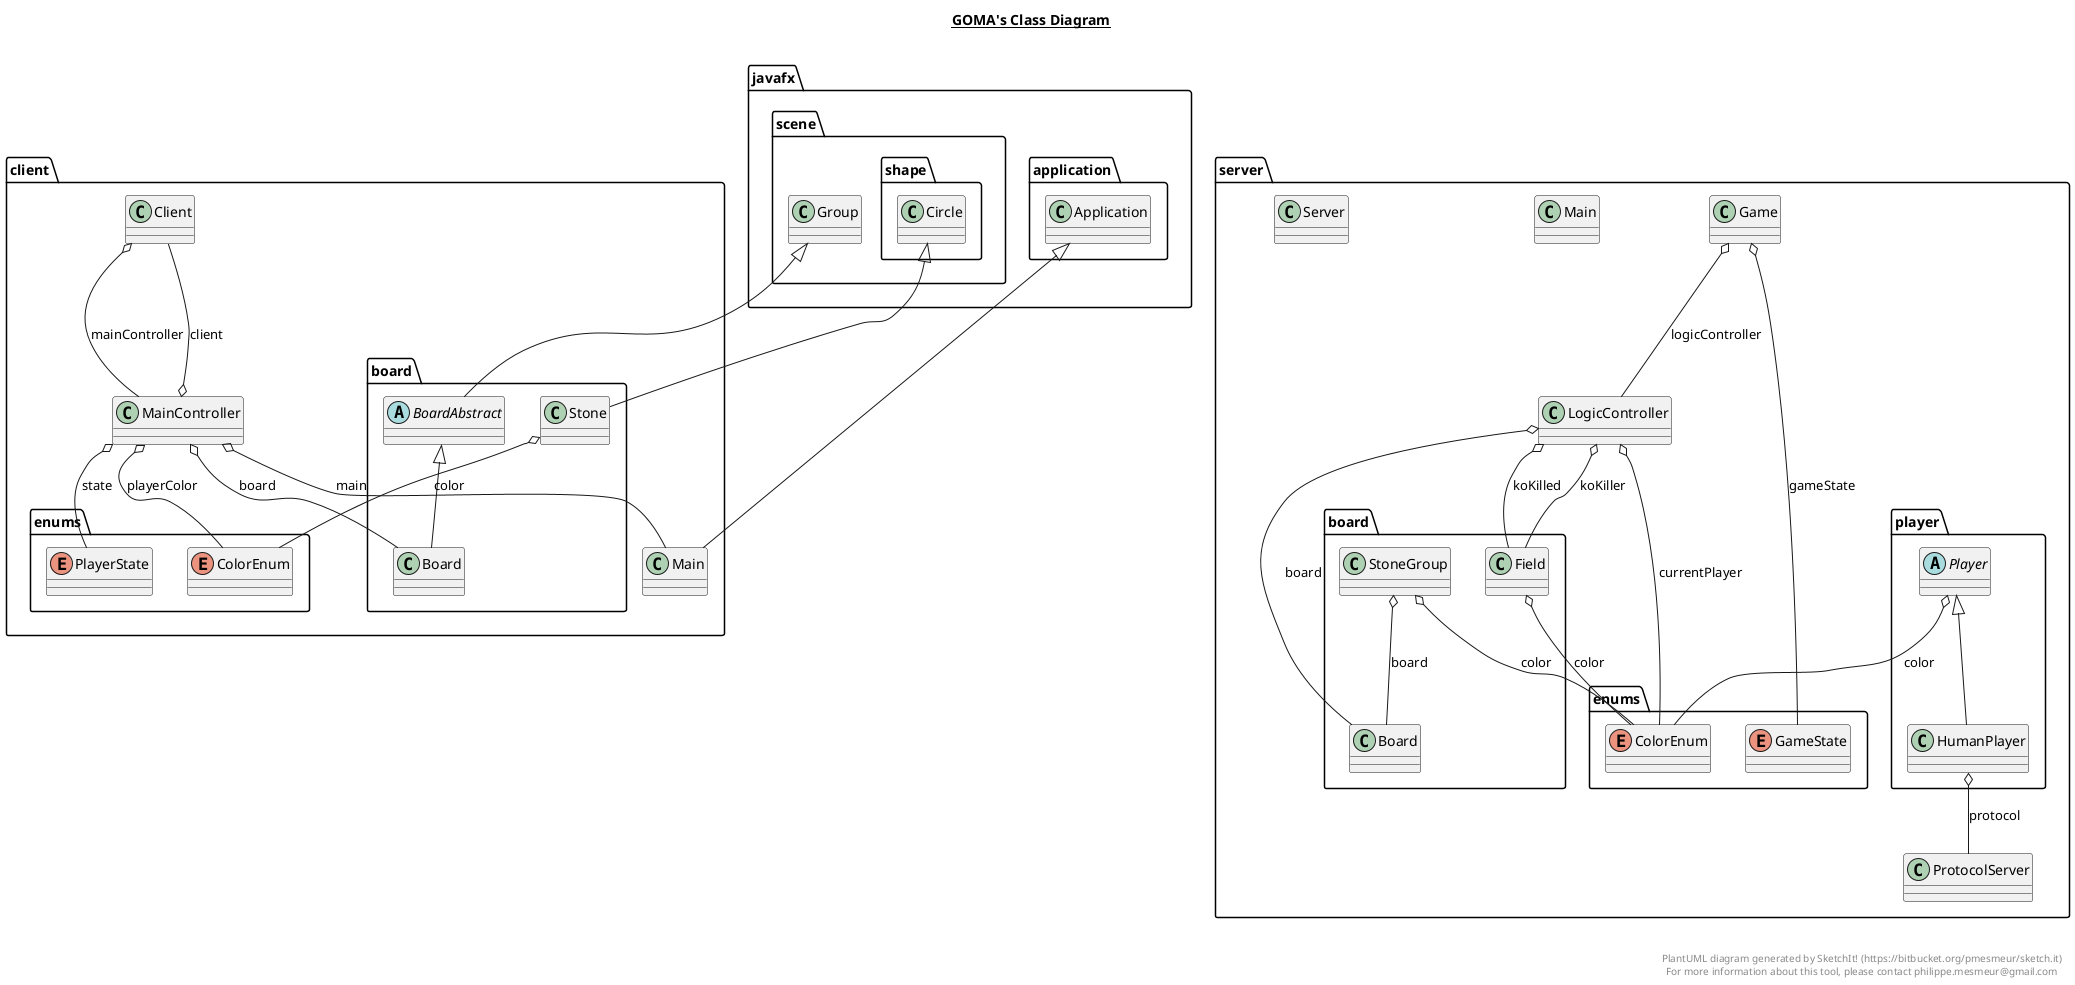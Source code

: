 @startuml

title __GOMA's Class Diagram__\n

  namespace client {
    class client.Client {
    }
  }
  

  namespace client {
    class client.Main {
    }
  }
  

  namespace client {
    class client.MainController {
    }
  }
  

  namespace client {
    namespace board {
      class client.board.Board {
      }
    }
  }
  

  namespace client {
    namespace board {
      abstract class client.board.BoardAbstract {
      }
    }
  }
  

  namespace client {
    namespace board {
      class client.board.Stone {
      }
    }
  }
  

  namespace client {
    namespace enums {
      enum ColorEnum {
      }
    }
  }
  

  namespace client {
    namespace enums {
      enum PlayerState {
      }
    }
  }
  

  namespace server {
    class server.Game {
    }
  }
  

  namespace server {
    class server.LogicController {
    }
  }
  

  namespace server {
    class server.Main {
    }
  }
  

  namespace server {
    class server.ProtocolServer {
    }
  }
  

  namespace server {
    class server.Server {
    }
  }
  

  namespace server {
    namespace board {
      class server.board.Board {
      }
    }
  }
  

  namespace server {
    namespace board {
      class server.board.Field {
      }
    }
  }
  

  namespace server {
    namespace board {
      class server.board.StoneGroup {
      }
    }
  }
  

  namespace server {
    namespace enums {
      enum ColorEnum {
      }
    }
  }
  

  namespace server {
    namespace enums {
      enum GameState {
      }
    }
  }
  

  namespace server {
    namespace player {
      class server.player.HumanPlayer {
      }
    }
  }
  

  namespace server {
    namespace player {
      abstract class server.player.Player {
      }
    }
  }
  

  client.Client o-- client.MainController : mainController
  client.Main -up-|> javafx.application.Application
  client.MainController o-- client.board.Board : board
  client.MainController o-- client.Client : client
  client.MainController o-- client.Main : main
  client.MainController o-- client.enums.ColorEnum : playerColor
  client.MainController o-- client.enums.PlayerState : state
  client.board.Board -up-|> client.board.BoardAbstract
  client.board.BoardAbstract -up-|> javafx.scene.Group
  client.board.Stone -up-|> javafx.scene.shape.Circle
  client.board.Stone o-- client.enums.ColorEnum : color
  server.Game o-- server.enums.GameState : gameState
  server.Game o-- server.LogicController : logicController
  server.LogicController o-- server.board.Field : koKilled
  server.LogicController o-- server.board.Field : koKiller
  server.LogicController o-- server.board.Board : board
  server.LogicController o-- server.enums.ColorEnum : currentPlayer
  server.board.Field o-- server.enums.ColorEnum : color
  server.board.StoneGroup o-- server.board.Board : board
  server.board.StoneGroup o-- server.enums.ColorEnum : color
  server.player.HumanPlayer -up-|> server.player.Player
  server.player.HumanPlayer o-- server.ProtocolServer : protocol
  server.player.Player o-- server.enums.ColorEnum : color


right footer


PlantUML diagram generated by SketchIt! (https://bitbucket.org/pmesmeur/sketch.it)
For more information about this tool, please contact philippe.mesmeur@gmail.com
endfooter

@enduml
